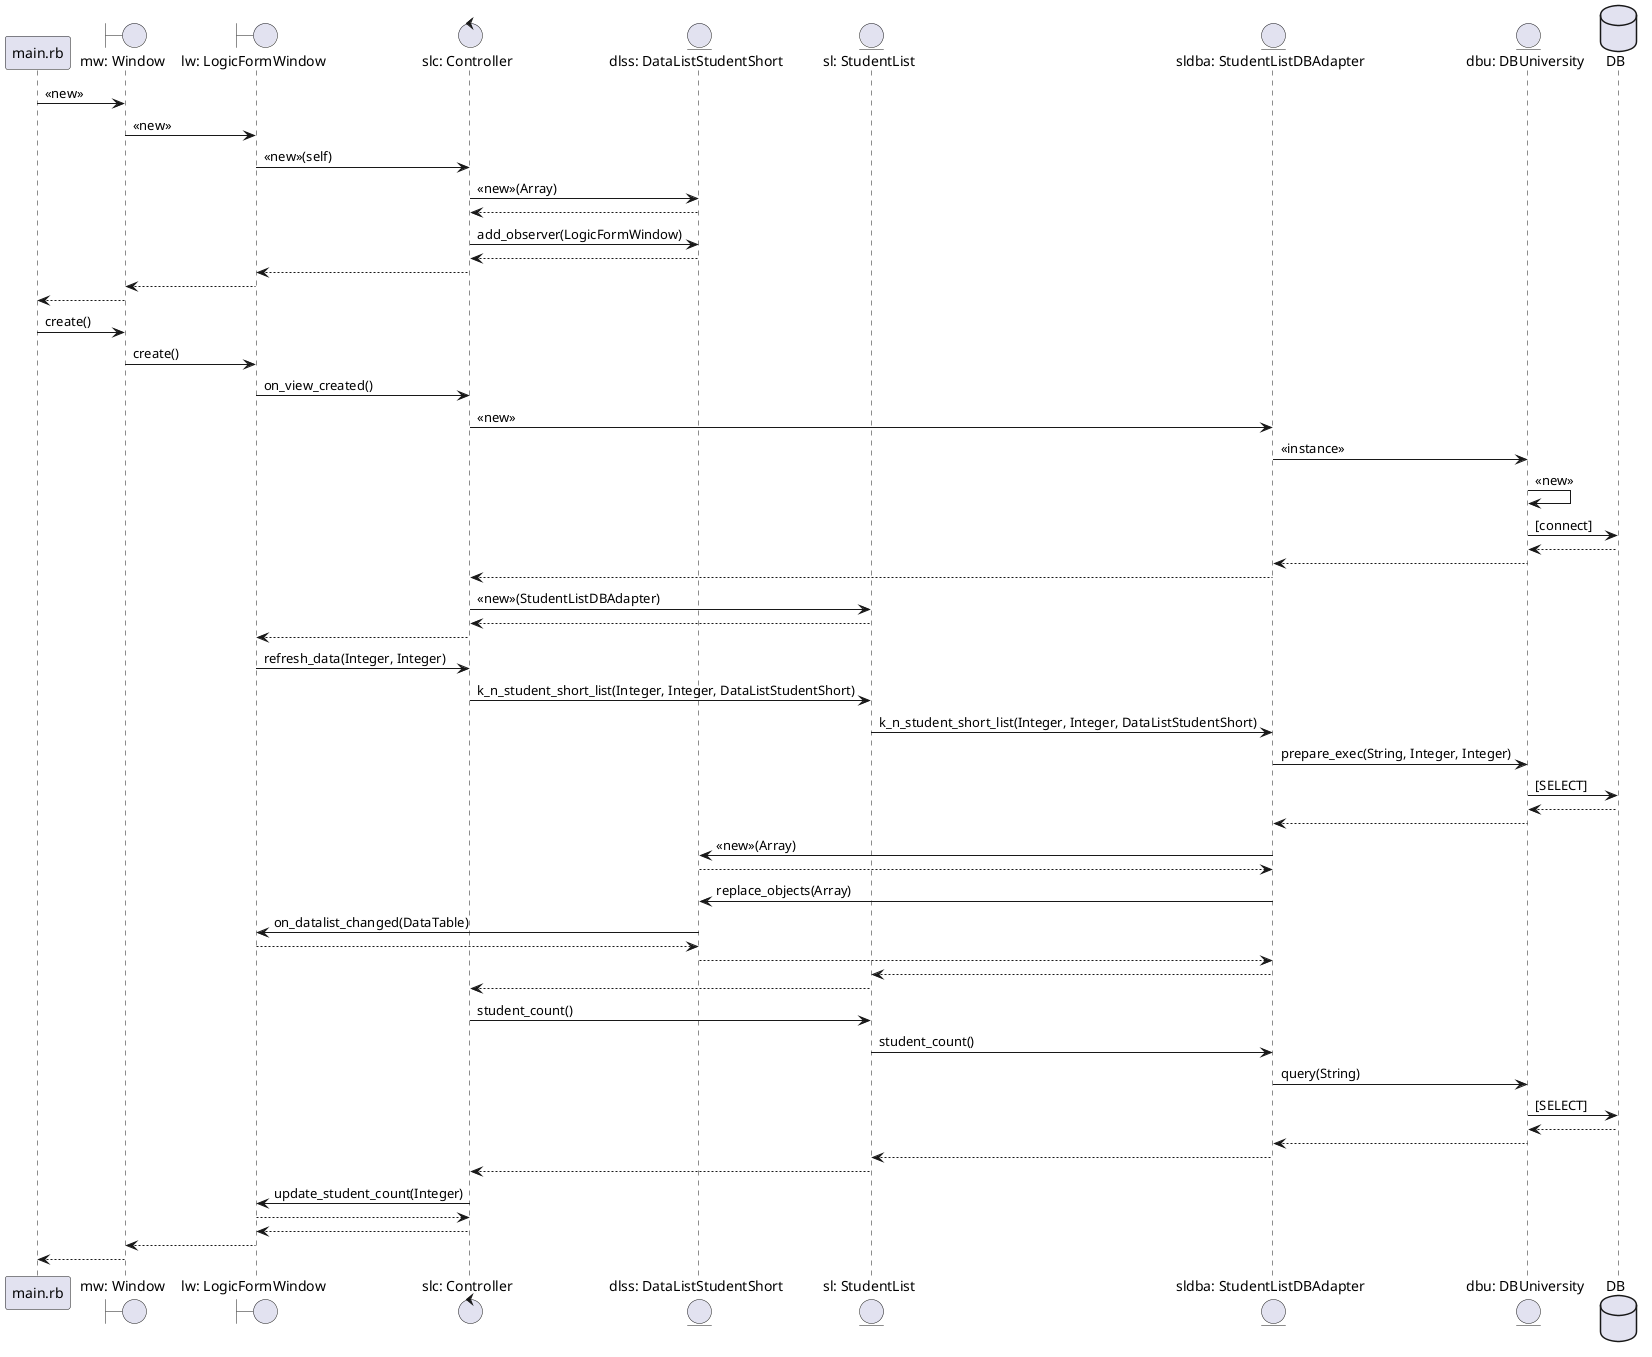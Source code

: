 @startuml
 participant "main.rb"                       as main

 boundary    "mw: Window"                as mw
 boundary    "lw: LogicFormWindow"               as lw
 control     "slc: Controller"    as slc
 entity      "dlss: DataListStudentShort"    as dlss
 entity      "sl: StudentList"       as sl
 entity      "sldba: StudentListDBAdapter"         as sldba
 entity      "dbu: DBUniversity"            as dbu

 database    DB                              as db

 main -> mw : <<new>>
 mw -> lw : <<new>>
 lw -> slc : <<new>>(self)
 slc -> dlss : <<new>>(Array)
 dlss --> slc
 slc -> dlss : add_observer(LogicFormWindow)
 dlss --> slc
 slc --> lw
 lw --> mw
 mw --> main

 main -> mw : create()
 mw -> lw : create()
 lw -> slc : on_view_created()
 slc -> sldba : <<new>>
 sldba -> dbu : <<instance>>
 dbu -> dbu : <<new>>
 dbu -> db : [connect]
 db --> dbu
 dbu --> sldba
 sldba --> slc
 slc -> sl : <<new>>(StudentListDBAdapter)
 sl --> slc
 slc --> lw

 lw -> slc : refresh_data(Integer, Integer)
 slc -> sl : k_n_student_short_list(Integer, Integer, DataListStudentShort)
 sl -> sldba : k_n_student_short_list(Integer, Integer, DataListStudentShort)
 sldba -> dbu : prepare_exec(String, Integer, Integer)
 dbu -> db : [SELECT]
 db --> dbu
 dbu --> sldba
 sldba -> dlss : <<new>>(Array)
 dlss --> sldba
 sldba -> dlss : replace_objects(Array)
 dlss -> lw : on_datalist_changed(DataTable)
 lw --> dlss
 dlss --> sldba
 sldba --> sl
 sl --> slc

 slc -> sl : student_count()
 sl -> sldba : student_count()
 sldba -> dbu: query(String)
 dbu -> db : [SELECT]
 db --> dbu
 dbu --> sldba
 sldba --> sl
 sl --> slc
 slc -> lw : update_student_count(Integer)
 lw --> slc
 slc --> lw
 lw --> mw
 mw --> main
 @enduml